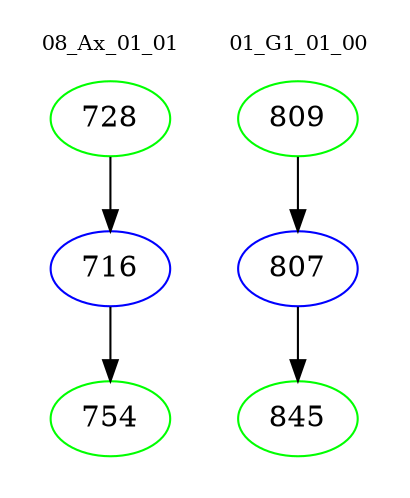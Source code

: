 digraph{
subgraph cluster_0 {
color = white
label = "08_Ax_01_01";
fontsize=10;
T0_728 [label="728", color="green"]
T0_728 -> T0_716 [color="black"]
T0_716 [label="716", color="blue"]
T0_716 -> T0_754 [color="black"]
T0_754 [label="754", color="green"]
}
subgraph cluster_1 {
color = white
label = "01_G1_01_00";
fontsize=10;
T1_809 [label="809", color="green"]
T1_809 -> T1_807 [color="black"]
T1_807 [label="807", color="blue"]
T1_807 -> T1_845 [color="black"]
T1_845 [label="845", color="green"]
}
}
